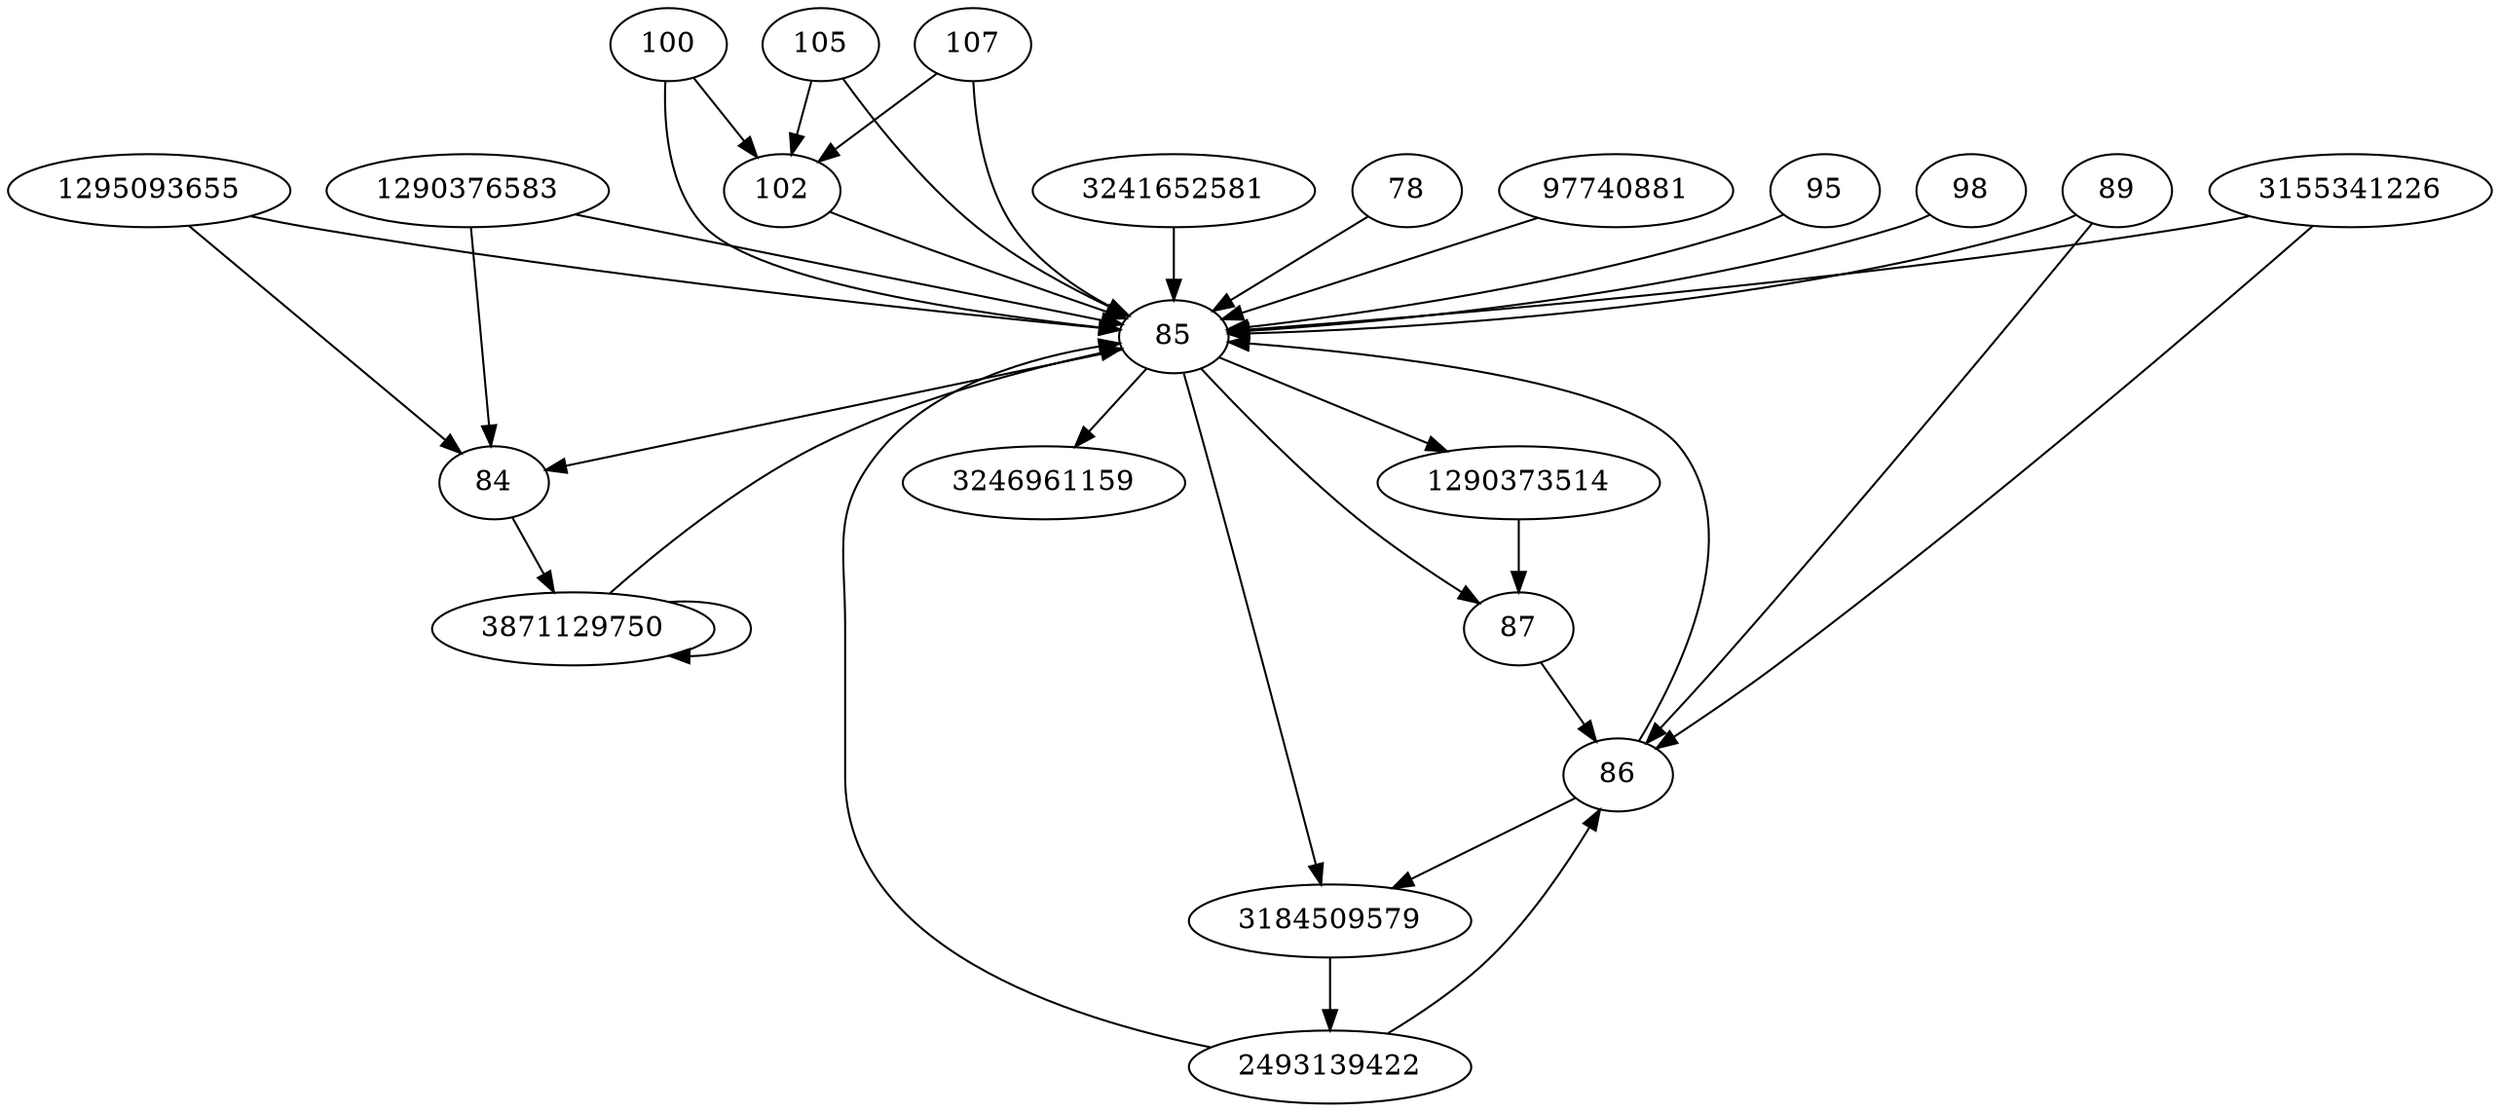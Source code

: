 digraph  {
3246961159;
1290376583;
1290373514;
3184509579;
3871129750;
1295093655;
3155341226;
78;
97740881;
84;
85;
86;
87;
89;
2493139422;
95;
98;
100;
3241652581;
102;
105;
107;
1290376583 -> 84;
1290376583 -> 85;
1290373514 -> 87;
3184509579 -> 2493139422;
3871129750 -> 3871129750;
3871129750 -> 85;
1295093655 -> 84;
1295093655 -> 85;
3155341226 -> 85;
3155341226 -> 86;
78 -> 85;
97740881 -> 85;
84 -> 3871129750;
85 -> 3184509579;
85 -> 87;
85 -> 1290373514;
85 -> 3246961159;
85 -> 84;
86 -> 3184509579;
86 -> 85;
87 -> 86;
89 -> 86;
89 -> 85;
2493139422 -> 85;
2493139422 -> 86;
95 -> 85;
98 -> 85;
100 -> 102;
100 -> 85;
3241652581 -> 85;
102 -> 85;
105 -> 102;
105 -> 85;
107 -> 102;
107 -> 85;
}
